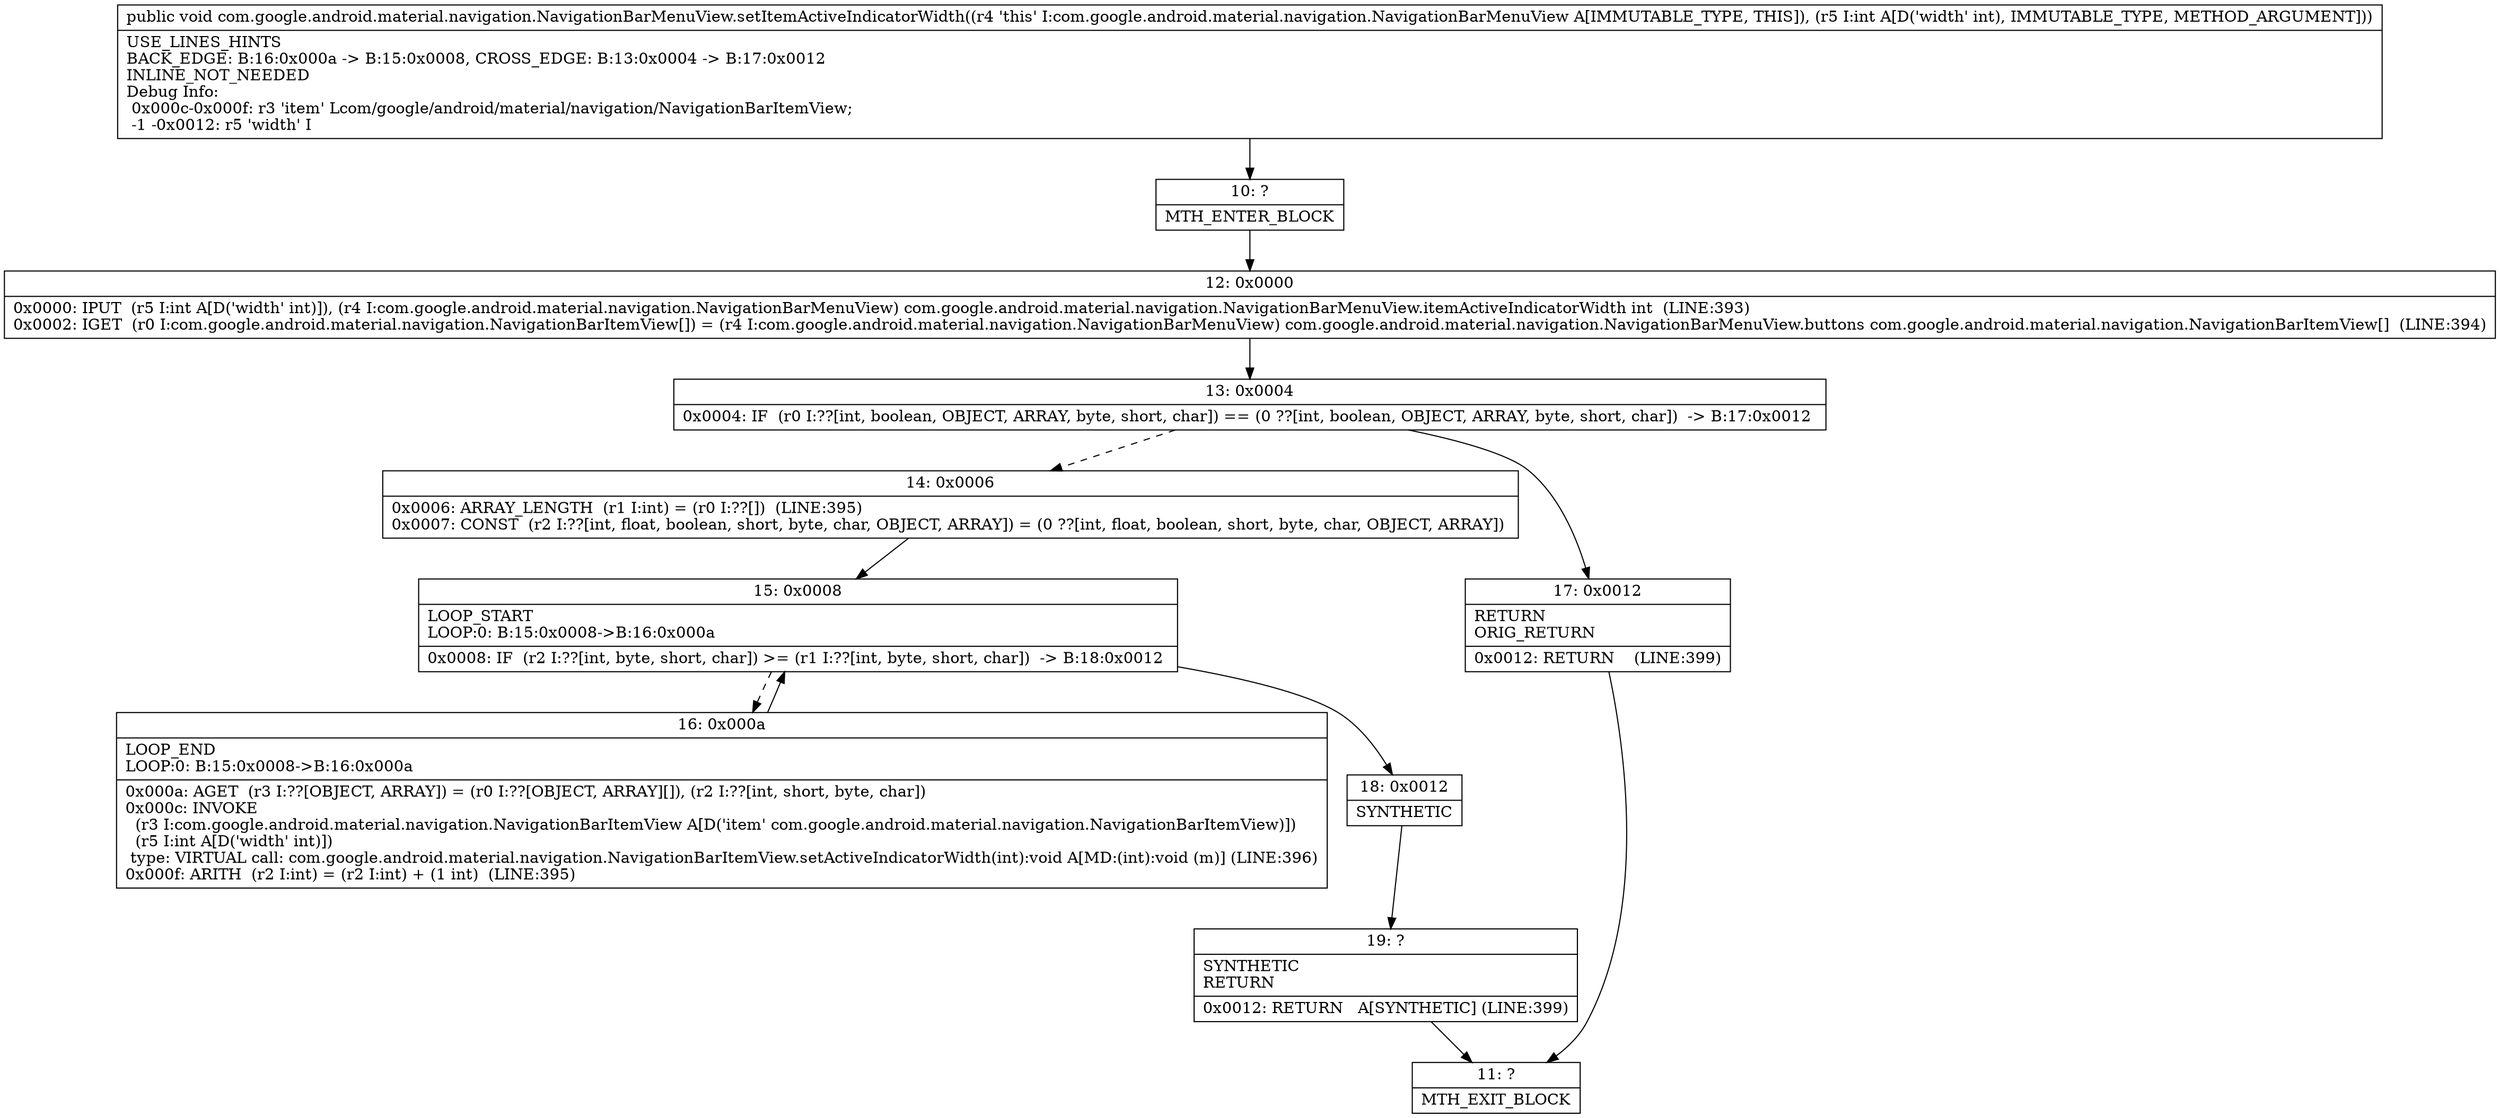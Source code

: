 digraph "CFG forcom.google.android.material.navigation.NavigationBarMenuView.setItemActiveIndicatorWidth(I)V" {
Node_10 [shape=record,label="{10\:\ ?|MTH_ENTER_BLOCK\l}"];
Node_12 [shape=record,label="{12\:\ 0x0000|0x0000: IPUT  (r5 I:int A[D('width' int)]), (r4 I:com.google.android.material.navigation.NavigationBarMenuView) com.google.android.material.navigation.NavigationBarMenuView.itemActiveIndicatorWidth int  (LINE:393)\l0x0002: IGET  (r0 I:com.google.android.material.navigation.NavigationBarItemView[]) = (r4 I:com.google.android.material.navigation.NavigationBarMenuView) com.google.android.material.navigation.NavigationBarMenuView.buttons com.google.android.material.navigation.NavigationBarItemView[]  (LINE:394)\l}"];
Node_13 [shape=record,label="{13\:\ 0x0004|0x0004: IF  (r0 I:??[int, boolean, OBJECT, ARRAY, byte, short, char]) == (0 ??[int, boolean, OBJECT, ARRAY, byte, short, char])  \-\> B:17:0x0012 \l}"];
Node_14 [shape=record,label="{14\:\ 0x0006|0x0006: ARRAY_LENGTH  (r1 I:int) = (r0 I:??[])  (LINE:395)\l0x0007: CONST  (r2 I:??[int, float, boolean, short, byte, char, OBJECT, ARRAY]) = (0 ??[int, float, boolean, short, byte, char, OBJECT, ARRAY]) \l}"];
Node_15 [shape=record,label="{15\:\ 0x0008|LOOP_START\lLOOP:0: B:15:0x0008\-\>B:16:0x000a\l|0x0008: IF  (r2 I:??[int, byte, short, char]) \>= (r1 I:??[int, byte, short, char])  \-\> B:18:0x0012 \l}"];
Node_16 [shape=record,label="{16\:\ 0x000a|LOOP_END\lLOOP:0: B:15:0x0008\-\>B:16:0x000a\l|0x000a: AGET  (r3 I:??[OBJECT, ARRAY]) = (r0 I:??[OBJECT, ARRAY][]), (r2 I:??[int, short, byte, char]) \l0x000c: INVOKE  \l  (r3 I:com.google.android.material.navigation.NavigationBarItemView A[D('item' com.google.android.material.navigation.NavigationBarItemView)])\l  (r5 I:int A[D('width' int)])\l type: VIRTUAL call: com.google.android.material.navigation.NavigationBarItemView.setActiveIndicatorWidth(int):void A[MD:(int):void (m)] (LINE:396)\l0x000f: ARITH  (r2 I:int) = (r2 I:int) + (1 int)  (LINE:395)\l}"];
Node_18 [shape=record,label="{18\:\ 0x0012|SYNTHETIC\l}"];
Node_19 [shape=record,label="{19\:\ ?|SYNTHETIC\lRETURN\l|0x0012: RETURN   A[SYNTHETIC] (LINE:399)\l}"];
Node_11 [shape=record,label="{11\:\ ?|MTH_EXIT_BLOCK\l}"];
Node_17 [shape=record,label="{17\:\ 0x0012|RETURN\lORIG_RETURN\l|0x0012: RETURN    (LINE:399)\l}"];
MethodNode[shape=record,label="{public void com.google.android.material.navigation.NavigationBarMenuView.setItemActiveIndicatorWidth((r4 'this' I:com.google.android.material.navigation.NavigationBarMenuView A[IMMUTABLE_TYPE, THIS]), (r5 I:int A[D('width' int), IMMUTABLE_TYPE, METHOD_ARGUMENT]))  | USE_LINES_HINTS\lBACK_EDGE: B:16:0x000a \-\> B:15:0x0008, CROSS_EDGE: B:13:0x0004 \-\> B:17:0x0012\lINLINE_NOT_NEEDED\lDebug Info:\l  0x000c\-0x000f: r3 'item' Lcom\/google\/android\/material\/navigation\/NavigationBarItemView;\l  \-1 \-0x0012: r5 'width' I\l}"];
MethodNode -> Node_10;Node_10 -> Node_12;
Node_12 -> Node_13;
Node_13 -> Node_14[style=dashed];
Node_13 -> Node_17;
Node_14 -> Node_15;
Node_15 -> Node_16[style=dashed];
Node_15 -> Node_18;
Node_16 -> Node_15;
Node_18 -> Node_19;
Node_19 -> Node_11;
Node_17 -> Node_11;
}

